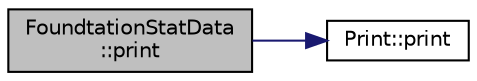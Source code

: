 digraph "FoundtationStatData::print"
{
  bgcolor="transparent";
  edge [fontname="Helvetica",fontsize="10",labelfontname="Helvetica",labelfontsize="10"];
  node [fontname="Helvetica",fontsize="10",shape=record];
  rankdir="LR";
  Node14 [label="FoundtationStatData\l::print",height=0.2,width=0.4,color="black", fillcolor="grey75", style="filled", fontcolor="black"];
  Node14 -> Node15 [color="midnightblue",fontsize="10",style="solid",fontname="Helvetica"];
  Node15 [label="Print::print",height=0.2,width=0.4,color="black",URL="$class_print.html#ace567062530843d5b1be82591de78557",tooltip="클래스 정보를 출력합니다. "];
}
